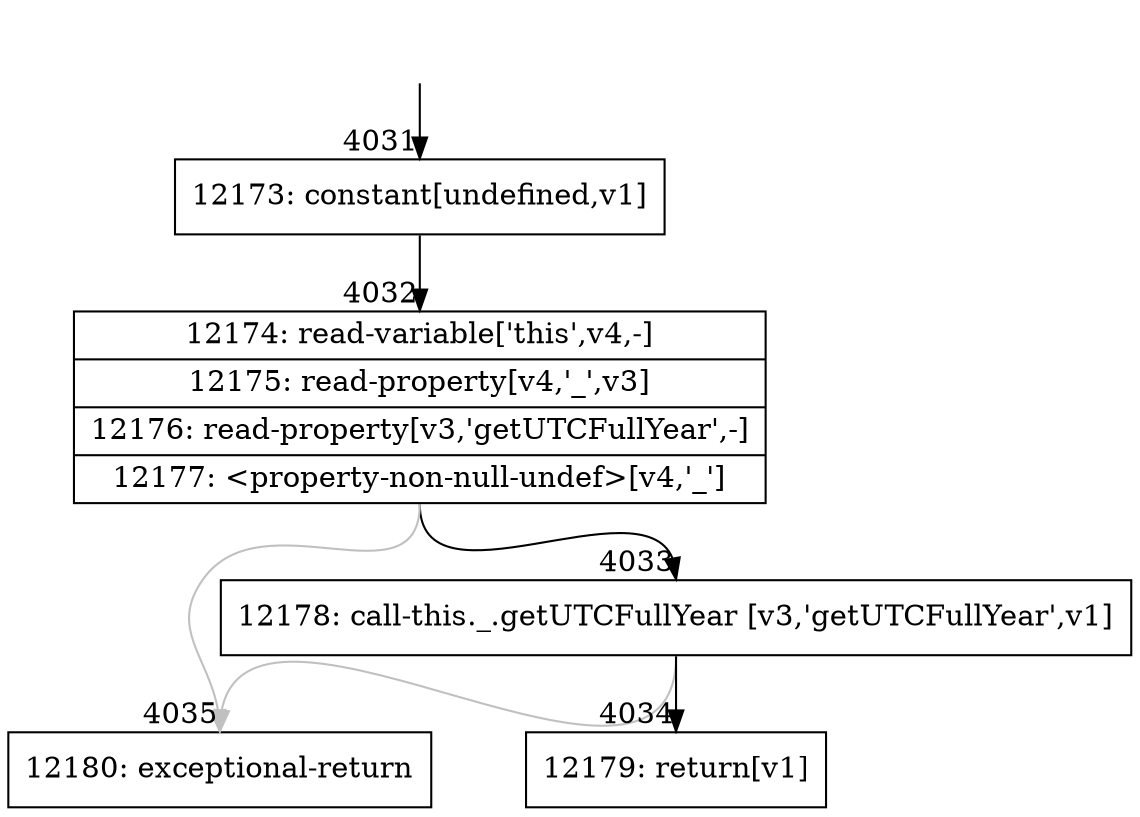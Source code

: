 digraph {
rankdir="TD"
BB_entry364[shape=none,label=""];
BB_entry364 -> BB4031 [tailport=s, headport=n, headlabel="    4031"]
BB4031 [shape=record label="{12173: constant[undefined,v1]}" ] 
BB4031 -> BB4032 [tailport=s, headport=n, headlabel="      4032"]
BB4032 [shape=record label="{12174: read-variable['this',v4,-]|12175: read-property[v4,'_',v3]|12176: read-property[v3,'getUTCFullYear',-]|12177: \<property-non-null-undef\>[v4,'_']}" ] 
BB4032 -> BB4033 [tailport=s, headport=n, headlabel="      4033"]
BB4032 -> BB4035 [tailport=s, headport=n, color=gray, headlabel="      4035"]
BB4033 [shape=record label="{12178: call-this._.getUTCFullYear [v3,'getUTCFullYear',v1]}" ] 
BB4033 -> BB4034 [tailport=s, headport=n, headlabel="      4034"]
BB4033 -> BB4035 [tailport=s, headport=n, color=gray]
BB4034 [shape=record label="{12179: return[v1]}" ] 
BB4035 [shape=record label="{12180: exceptional-return}" ] 
//#$~ 2342
}
